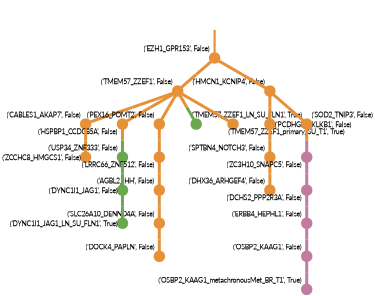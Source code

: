 strict digraph  {
graph[splines=false]; nodesep=0.7; rankdir=TB; ranksep=0.6; forcelabels=true; dpi=600; size=2.5;
0 [color="#e69138ff", fillcolor="#e69138ff", fixedsize=true, fontname=Lato, fontsize="12pt", height="0.25", label="", penwidth=3, shape=circle, style=filled, xlabel="('EZH1_GPR153', False)"];
1 [color="#e69138ff", fillcolor="#e69138ff", fixedsize=true, fontname=Lato, fontsize="12pt", height="0.25", label="", penwidth=3, shape=circle, style=filled, xlabel="('TMEM57_ZZEF1', False)"];
9 [color="#e69138ff", fillcolor="#e69138ff", fixedsize=true, fontname=Lato, fontsize="12pt", height="0.25", label="", penwidth=3, shape=circle, style=filled, xlabel="('HMCN1_KCNIP4', False)"];
11 [color="#e69138ff", fillcolor="#e69138ff", fixedsize=true, fontname=Lato, fontsize="12pt", height="0.25", label="", penwidth=3, shape=circle, style=filled, xlabel="('CABLES1_AKAP7', False)"];
12 [color="#e69138ff", fillcolor="#e69138ff", fixedsize=true, fontname=Lato, fontsize="12pt", height="0.25", label="", penwidth=3, shape=circle, style=filled, xlabel="('HSPBP1_CCDC85A', False)"];
13 [color="#e69138ff", fillcolor="#e69138ff", fixedsize=true, fontname=Lato, fontsize="12pt", height="0.25", label="", penwidth=3, shape=circle, style=filled, xlabel="('PEX16_POMT2', False)"];
21 [color="#6aa84fff", fillcolor="#6aa84fff", fixedsize=true, fontname=Lato, fontsize="12pt", height="0.25", label="", penwidth=3, shape=circle, style=filled, xlabel="('TMEM57_ZZEF1_LN_SU_FLN1', True)"];
24 [color="#e69138ff", fillcolor="#e69138ff", fixedsize=true, fontname=Lato, fontsize="12pt", height="0.25", label="", penwidth=3, shape=circle, style=filled, xlabel="('TMEM57_ZZEF1_primary_SU_T1', True)"];
2 [color="#e69138ff", fillcolor="#e69138ff", fixedsize=true, fontname=Lato, fontsize="12pt", height="0.25", label="", penwidth=3, shape=circle, style=filled, xlabel="('SPTBN4_NOTCH3', False)"];
19 [color="#e69138ff", fillcolor="#e69138ff", fixedsize=true, fontname=Lato, fontsize="12pt", height="0.25", label="", penwidth=3, shape=circle, style=filled, xlabel="('DHX36_ARHGEF4', False)"];
3 [color="#c27ba0ff", fillcolor="#c27ba0ff", fixedsize=true, fontname=Lato, fontsize="12pt", height="0.25", label="", penwidth=3, shape=circle, style=filled, xlabel="('ZC3H10_SNAPC5', False)"];
15 [color="#c27ba0ff", fillcolor="#c27ba0ff", fixedsize=true, fontname=Lato, fontsize="12pt", height="0.25", label="", penwidth=3, shape=circle, style=filled, xlabel="('DCHS2_PPP2R3A', False)"];
4 [color="#e69138ff", fillcolor="#e69138ff", fixedsize=true, fontname=Lato, fontsize="12pt", height="0.25", label="", penwidth=3, shape=circle, style=filled, xlabel="('PCDHGB4_KLKB1', False)"];
6 [color="#c27ba0ff", fillcolor="#c27ba0ff", fixedsize=true, fontname=Lato, fontsize="12pt", height="0.25", label="", penwidth=3, shape=circle, style=filled, xlabel="('OSBP2_KAAG1', False)"];
23 [color="#c27ba0ff", fillcolor="#c27ba0ff", fixedsize=true, fontname=Lato, fontsize="12pt", height="0.25", label="", penwidth=3, shape=circle, style=filled, xlabel="('OSBP2_KAAG1_metachronousMet_BR_T1', True)"];
7 [color="#e69138ff", fillcolor="#e69138ff", fixedsize=true, fontname=Lato, fontsize="12pt", height="0.25", label="", penwidth=3, shape=circle, style=filled, xlabel="('AGBL2_IHH', False)"];
17 [color="#e69138ff", fillcolor="#e69138ff", fixedsize=true, fontname=Lato, fontsize="12pt", height="0.25", label="", penwidth=3, shape=circle, style=filled, xlabel="('SLC26A10_DENND4A', False)"];
8 [color="#6aa84fff", fillcolor="#6aa84fff", fixedsize=true, fontname=Lato, fontsize="12pt", height="0.25", label="", penwidth=3, shape=circle, style=filled, xlabel="('USP34_ZNF333', False)"];
10 [color="#6aa84fff", fillcolor="#6aa84fff", fixedsize=true, fontname=Lato, fontsize="12pt", height="0.25", label="", penwidth=3, shape=circle, style=filled, xlabel="('DYNC1I1_JAG1', False)"];
18 [color="#e69138ff", fillcolor="#e69138ff", fixedsize=true, fontname=Lato, fontsize="12pt", height="0.25", label="", penwidth=3, shape=circle, style=filled, xlabel="('SOD2_TNIP3', False)"];
22 [color="#6aa84fff", fillcolor="#6aa84fff", fixedsize=true, fontname=Lato, fontsize="12pt", height="0.25", label="", penwidth=3, shape=circle, style=filled, xlabel="('DYNC1I1_JAG1_LN_SU_FLN1', True)"];
5 [color="#e69138ff", fillcolor="#e69138ff", fixedsize=true, fontname=Lato, fontsize="12pt", height="0.25", label="", penwidth=3, shape=circle, style=filled, xlabel="('ZCCHC8_HMGCS1', False)"];
16 [color="#e69138ff", fillcolor="#e69138ff", fixedsize=true, fontname=Lato, fontsize="12pt", height="0.25", label="", penwidth=3, shape=circle, style=filled, xlabel="('LRRC66_ZNF512', False)"];
14 [color="#c27ba0ff", fillcolor="#c27ba0ff", fixedsize=true, fontname=Lato, fontsize="12pt", height="0.25", label="", penwidth=3, shape=circle, style=filled, xlabel="('ERBB4_HEPHL1', False)"];
20 [color="#e69138ff", fillcolor="#e69138ff", fixedsize=true, fontname=Lato, fontsize="12pt", height="0.25", label="", penwidth=3, shape=circle, style=filled, xlabel="('DOCK4_PAPLN', False)"];
normal [label="", penwidth=3, style=invis, xlabel="('EZH1_GPR153', False)"];
0 -> 1  [arrowsize=0, color="#e69138ff;0.5:#e69138ff", minlen="1.0", penwidth="5.5", style=solid];
0 -> 9  [arrowsize=0, color="#e69138ff;0.5:#e69138ff", minlen="1.0", penwidth="5.5", style=solid];
1 -> 11  [arrowsize=0, color="#e69138ff;0.5:#e69138ff", minlen="1.0", penwidth="5.5", style=solid];
1 -> 12  [arrowsize=0, color="#e69138ff;0.5:#e69138ff", minlen="1.0", penwidth="5.5", style=solid];
1 -> 13  [arrowsize=0, color="#e69138ff;0.5:#e69138ff", minlen="1.0", penwidth="5.5", style=solid];
1 -> 21  [arrowsize=0, color="#e69138ff;0.5:#6aa84fff", minlen="1.0274724960327148", penwidth="5.5", style=solid];
1 -> 24  [arrowsize=0, color="#e69138ff;0.5:#e69138ff", minlen="1.0274724960327148", penwidth="5.5", style=solid];
9 -> 4  [arrowsize=0, color="#e69138ff;0.5:#e69138ff", minlen="1.3516483306884766", penwidth="5.5", style=solid];
9 -> 18  [arrowsize=0, color="#e69138ff;0.5:#e69138ff", minlen="1.0549451112747192", penwidth="5.5", style=solid];
11 -> 5  [arrowsize=0, color="#e69138ff;0.5:#e69138ff", minlen="1.197802186012268", penwidth="5.5", style=solid];
12 -> 8  [arrowsize=0, color="#e69138ff;0.5:#6aa84fff", minlen="1.1648352146148682", penwidth="5.5", style=solid];
13 -> 16  [arrowsize=0, color="#e69138ff;0.5:#e69138ff", minlen="1.0659340620040894", penwidth="5.5", style=solid];
2 -> 19  [arrowsize=0, color="#e69138ff;0.5:#e69138ff", minlen="1.0549451112747192", penwidth="5.5", style=solid];
3 -> 15  [arrowsize=0, color="#c27ba0ff;0.5:#c27ba0ff", minlen="1.0659340620040894", penwidth="5.5", style=solid];
15 -> 14  [arrowsize=0, color="#c27ba0ff;0.5:#c27ba0ff", minlen="1.076923131942749", penwidth="5.5", style=solid];
4 -> 2  [arrowsize=0, color="#e69138ff;0.5:#e69138ff", minlen="1.5054945945739746", penwidth="5.5", style=solid];
6 -> 23  [arrowsize=0, color="#c27ba0ff;0.5:#c27ba0ff", minlen="1.0274724960327148", penwidth="5.5", style=solid];
7 -> 17  [arrowsize=0, color="#e69138ff;0.5:#e69138ff", minlen="1.0659340620040894", penwidth="5.5", style=solid];
17 -> 20  [arrowsize=0, color="#e69138ff;0.5:#e69138ff", minlen="1.0549451112747192", penwidth="5.5", style=solid];
8 -> 10  [arrowsize=0, color="#6aa84fff;0.5:#6aa84fff", minlen="1.1208791732788086", penwidth="5.5", style=solid];
10 -> 22  [arrowsize=0, color="#6aa84fff;0.5:#6aa84fff", minlen="1.0274724960327148", penwidth="5.5", style=solid];
18 -> 3  [arrowsize=0, color="#e69138ff;0.5:#c27ba0ff", minlen="1.4395604133605957", penwidth="5.5", style=solid];
16 -> 7  [arrowsize=0, color="#e69138ff;0.5:#e69138ff", minlen="1.186813235282898", penwidth="5.5", style=solid];
14 -> 6  [arrowsize=0, color="#c27ba0ff;0.5:#c27ba0ff", minlen="1.186813235282898", penwidth="5.5", style=solid];
normal -> 0  [arrowsize=0, color="#e69138ff", label="", penwidth=4, style=solid];
}
